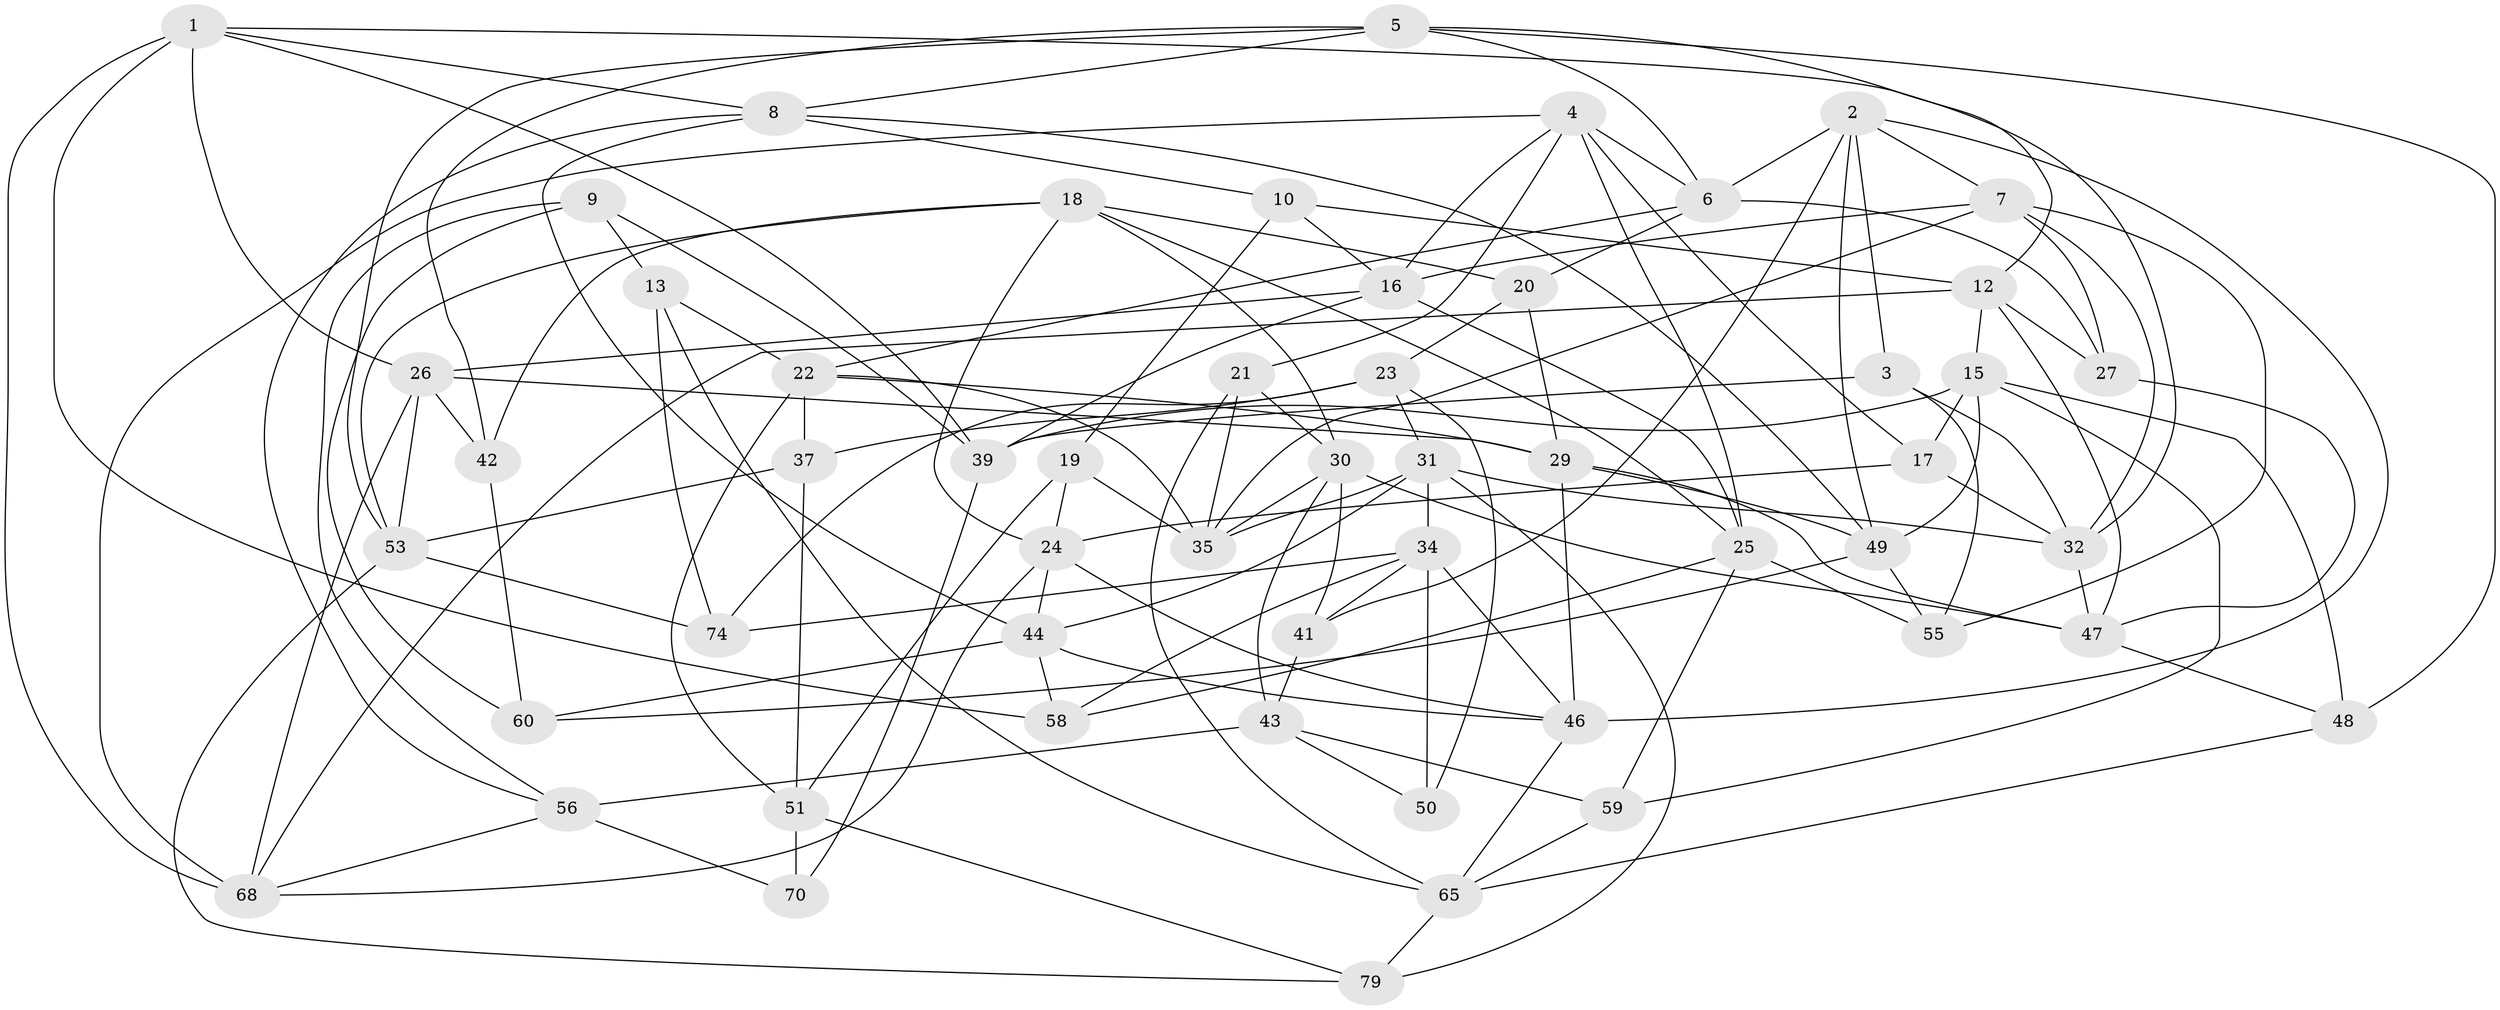 // Generated by graph-tools (version 1.1) at 2025/24/03/03/25 07:24:24]
// undirected, 54 vertices, 138 edges
graph export_dot {
graph [start="1"]
  node [color=gray90,style=filled];
  1 [super="+76"];
  2 [super="+14"];
  3;
  4 [super="+11"];
  5 [super="+81"];
  6 [super="+77"];
  7 [super="+85"];
  8 [super="+40"];
  9;
  10;
  12 [super="+83"];
  13;
  15 [super="+71"];
  16 [super="+80"];
  17;
  18 [super="+62"];
  19;
  20;
  21;
  22 [super="+33"];
  23 [super="+66"];
  24 [super="+38"];
  25 [super="+28"];
  26 [super="+36"];
  27;
  29 [super="+52"];
  30 [super="+63"];
  31 [super="+57"];
  32 [super="+78"];
  34 [super="+75"];
  35 [super="+45"];
  37;
  39 [super="+61"];
  41;
  42;
  43 [super="+67"];
  44 [super="+84"];
  46 [super="+69"];
  47 [super="+86"];
  48;
  49 [super="+54"];
  50;
  51 [super="+64"];
  53 [super="+87"];
  55;
  56 [super="+82"];
  58;
  59;
  60;
  65 [super="+73"];
  68 [super="+72"];
  70;
  74;
  79;
  1 -- 68;
  1 -- 8;
  1 -- 26;
  1 -- 32;
  1 -- 58;
  1 -- 39;
  2 -- 3;
  2 -- 7;
  2 -- 46;
  2 -- 41;
  2 -- 6;
  2 -- 49;
  3 -- 55;
  3 -- 32;
  3 -- 39;
  4 -- 21;
  4 -- 17;
  4 -- 16;
  4 -- 25;
  4 -- 68;
  4 -- 6;
  5 -- 48;
  5 -- 42;
  5 -- 53;
  5 -- 12;
  5 -- 6;
  5 -- 8;
  6 -- 22;
  6 -- 27;
  6 -- 20;
  7 -- 32;
  7 -- 35;
  7 -- 16;
  7 -- 27;
  7 -- 55;
  8 -- 10;
  8 -- 56;
  8 -- 49;
  8 -- 44;
  9 -- 60;
  9 -- 56;
  9 -- 13;
  9 -- 39;
  10 -- 16;
  10 -- 19;
  10 -- 12;
  12 -- 15;
  12 -- 68;
  12 -- 27;
  12 -- 47;
  13 -- 74;
  13 -- 22;
  13 -- 65;
  15 -- 49;
  15 -- 59;
  15 -- 48;
  15 -- 17;
  15 -- 39;
  16 -- 39;
  16 -- 25;
  16 -- 26;
  17 -- 32;
  17 -- 24;
  18 -- 20;
  18 -- 30;
  18 -- 24;
  18 -- 25;
  18 -- 42;
  18 -- 53;
  19 -- 24;
  19 -- 51;
  19 -- 35;
  20 -- 23;
  20 -- 29;
  21 -- 65;
  21 -- 35;
  21 -- 30;
  22 -- 29;
  22 -- 35;
  22 -- 51;
  22 -- 37;
  23 -- 74;
  23 -- 50 [weight=2];
  23 -- 37;
  23 -- 31;
  24 -- 44;
  24 -- 68;
  24 -- 46;
  25 -- 58;
  25 -- 59;
  25 -- 55;
  26 -- 42;
  26 -- 68;
  26 -- 53;
  26 -- 29;
  27 -- 47;
  29 -- 49;
  29 -- 46;
  29 -- 47;
  30 -- 35;
  30 -- 41;
  30 -- 47;
  30 -- 43;
  31 -- 34;
  31 -- 44;
  31 -- 32;
  31 -- 35;
  31 -- 79;
  32 -- 47;
  34 -- 41;
  34 -- 58;
  34 -- 50;
  34 -- 74;
  34 -- 46;
  37 -- 53;
  37 -- 51;
  39 -- 70;
  41 -- 43;
  42 -- 60;
  43 -- 59;
  43 -- 56 [weight=2];
  43 -- 50;
  44 -- 58;
  44 -- 60;
  44 -- 46;
  46 -- 65;
  47 -- 48;
  48 -- 65;
  49 -- 55;
  49 -- 60;
  51 -- 70 [weight=2];
  51 -- 79;
  53 -- 79;
  53 -- 74;
  56 -- 68;
  56 -- 70;
  59 -- 65;
  65 -- 79;
}
